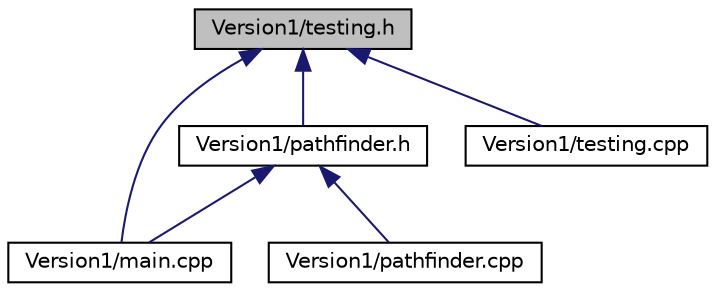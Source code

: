 digraph "Version1/testing.h"
{
 // LATEX_PDF_SIZE
  edge [fontname="Helvetica",fontsize="10",labelfontname="Helvetica",labelfontsize="10"];
  node [fontname="Helvetica",fontsize="10",shape=record];
  Node1 [label="Version1/testing.h",height=0.2,width=0.4,color="black", fillcolor="grey75", style="filled", fontcolor="black",tooltip=" "];
  Node1 -> Node2 [dir="back",color="midnightblue",fontsize="10",style="solid",fontname="Helvetica"];
  Node2 [label="Version1/main.cpp",height=0.2,width=0.4,color="black", fillcolor="white", style="filled",URL="$_version1_2main_8cpp.html",tooltip=" "];
  Node1 -> Node3 [dir="back",color="midnightblue",fontsize="10",style="solid",fontname="Helvetica"];
  Node3 [label="Version1/pathfinder.h",height=0.2,width=0.4,color="black", fillcolor="white", style="filled",URL="$_version1_2pathfinder_8h.html",tooltip=" "];
  Node3 -> Node2 [dir="back",color="midnightblue",fontsize="10",style="solid",fontname="Helvetica"];
  Node3 -> Node4 [dir="back",color="midnightblue",fontsize="10",style="solid",fontname="Helvetica"];
  Node4 [label="Version1/pathfinder.cpp",height=0.2,width=0.4,color="black", fillcolor="white", style="filled",URL="$_version1_2pathfinder_8cpp.html",tooltip=" "];
  Node1 -> Node5 [dir="back",color="midnightblue",fontsize="10",style="solid",fontname="Helvetica"];
  Node5 [label="Version1/testing.cpp",height=0.2,width=0.4,color="black", fillcolor="white", style="filled",URL="$_version1_2testing_8cpp.html",tooltip=" "];
}
